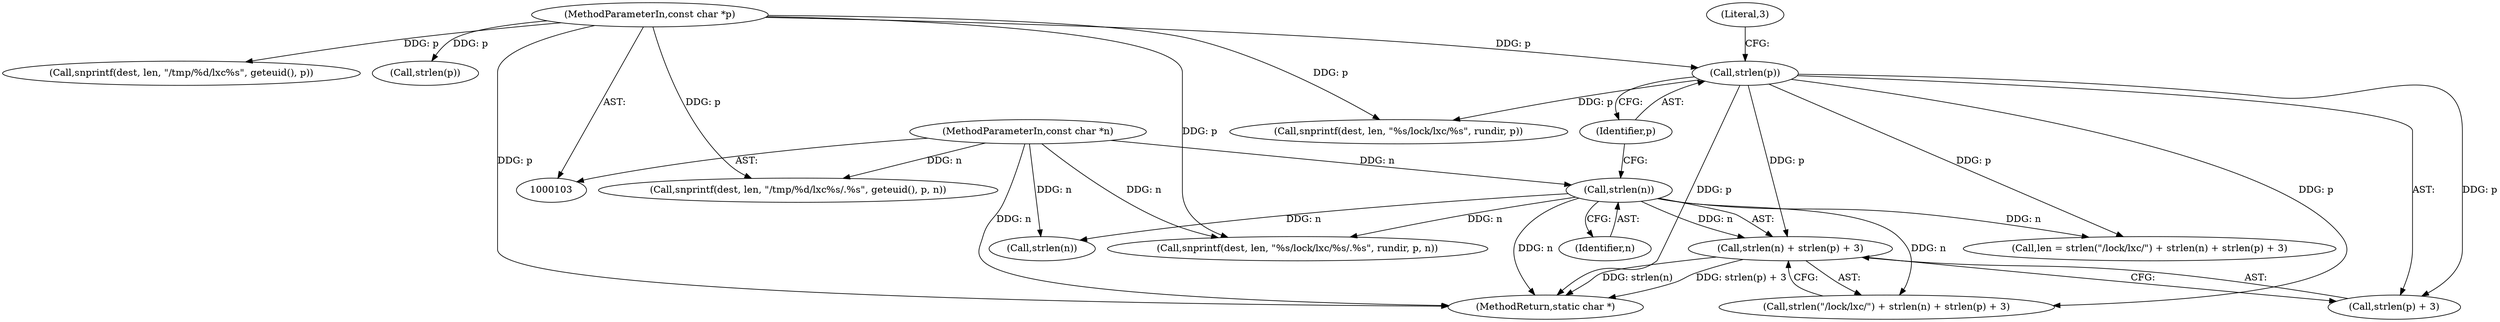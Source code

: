 digraph "1_lxc_72cf81f6a3404e35028567db2c99a90406e9c6e6@API" {
"1000116" [label="(Call,strlen(n) + strlen(p) + 3)"];
"1000117" [label="(Call,strlen(n))"];
"1000105" [label="(MethodParameterIn,const char *n)"];
"1000120" [label="(Call,strlen(p))"];
"1000104" [label="(MethodParameterIn,const char *p)"];
"1000219" [label="(Call,snprintf(dest, len, \"/tmp/%d/lxc%s\", geteuid(), p))"];
"1000113" [label="(Call,strlen(\"/lock/lxc/\") + strlen(n) + strlen(p) + 3)"];
"1000117" [label="(Call,strlen(n))"];
"1000104" [label="(MethodParameterIn,const char *p)"];
"1000188" [label="(Call,strlen(p))"];
"1000119" [label="(Call,strlen(p) + 3)"];
"1000111" [label="(Call,len = strlen(\"/lock/lxc/\") + strlen(n) + strlen(p) + 3)"];
"1000105" [label="(MethodParameterIn,const char *n)"];
"1000186" [label="(Call,strlen(n))"];
"1000122" [label="(Literal,3)"];
"1000120" [label="(Call,strlen(p))"];
"1000292" [label="(MethodReturn,static char *)"];
"1000149" [label="(Call,snprintf(dest, len, \"%s/lock/lxc/%s\", rundir, p))"];
"1000121" [label="(Identifier,p)"];
"1000268" [label="(Call,snprintf(dest, len, \"%s/lock/lxc/%s/.%s\", rundir, p, n))"];
"1000258" [label="(Call,snprintf(dest, len, \"/tmp/%d/lxc%s/.%s\", geteuid(), p, n))"];
"1000116" [label="(Call,strlen(n) + strlen(p) + 3)"];
"1000118" [label="(Identifier,n)"];
"1000116" -> "1000113"  [label="AST: "];
"1000116" -> "1000119"  [label="CFG: "];
"1000117" -> "1000116"  [label="AST: "];
"1000119" -> "1000116"  [label="AST: "];
"1000113" -> "1000116"  [label="CFG: "];
"1000116" -> "1000292"  [label="DDG: strlen(n)"];
"1000116" -> "1000292"  [label="DDG: strlen(p) + 3"];
"1000117" -> "1000116"  [label="DDG: n"];
"1000120" -> "1000116"  [label="DDG: p"];
"1000117" -> "1000118"  [label="CFG: "];
"1000118" -> "1000117"  [label="AST: "];
"1000121" -> "1000117"  [label="CFG: "];
"1000117" -> "1000292"  [label="DDG: n"];
"1000117" -> "1000111"  [label="DDG: n"];
"1000117" -> "1000113"  [label="DDG: n"];
"1000105" -> "1000117"  [label="DDG: n"];
"1000117" -> "1000186"  [label="DDG: n"];
"1000117" -> "1000268"  [label="DDG: n"];
"1000105" -> "1000103"  [label="AST: "];
"1000105" -> "1000292"  [label="DDG: n"];
"1000105" -> "1000186"  [label="DDG: n"];
"1000105" -> "1000258"  [label="DDG: n"];
"1000105" -> "1000268"  [label="DDG: n"];
"1000120" -> "1000119"  [label="AST: "];
"1000120" -> "1000121"  [label="CFG: "];
"1000121" -> "1000120"  [label="AST: "];
"1000122" -> "1000120"  [label="CFG: "];
"1000120" -> "1000292"  [label="DDG: p"];
"1000120" -> "1000111"  [label="DDG: p"];
"1000120" -> "1000113"  [label="DDG: p"];
"1000120" -> "1000119"  [label="DDG: p"];
"1000104" -> "1000120"  [label="DDG: p"];
"1000120" -> "1000149"  [label="DDG: p"];
"1000104" -> "1000103"  [label="AST: "];
"1000104" -> "1000292"  [label="DDG: p"];
"1000104" -> "1000149"  [label="DDG: p"];
"1000104" -> "1000188"  [label="DDG: p"];
"1000104" -> "1000219"  [label="DDG: p"];
"1000104" -> "1000258"  [label="DDG: p"];
"1000104" -> "1000268"  [label="DDG: p"];
}
